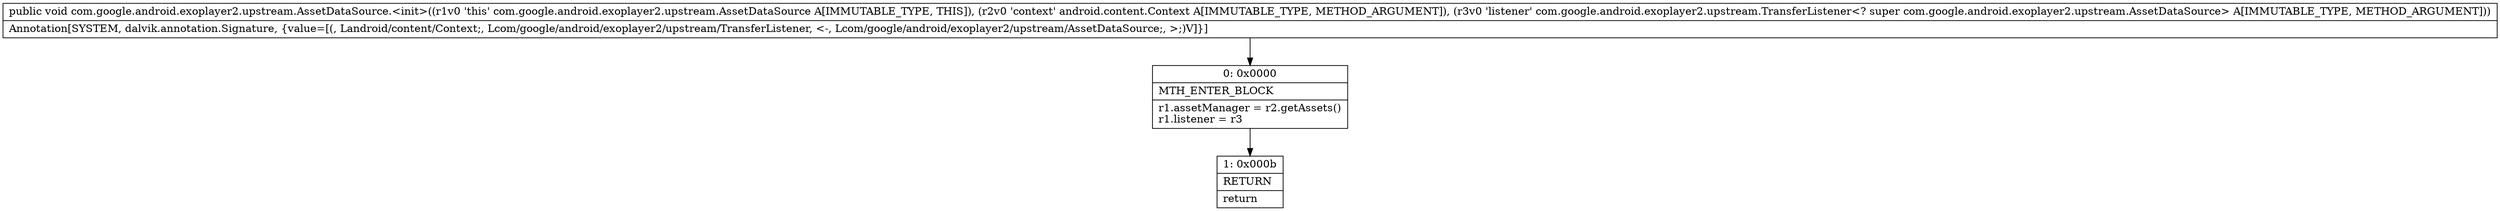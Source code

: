 digraph "CFG forcom.google.android.exoplayer2.upstream.AssetDataSource.\<init\>(Landroid\/content\/Context;Lcom\/google\/android\/exoplayer2\/upstream\/TransferListener;)V" {
Node_0 [shape=record,label="{0\:\ 0x0000|MTH_ENTER_BLOCK\l|r1.assetManager = r2.getAssets()\lr1.listener = r3\l}"];
Node_1 [shape=record,label="{1\:\ 0x000b|RETURN\l|return\l}"];
MethodNode[shape=record,label="{public void com.google.android.exoplayer2.upstream.AssetDataSource.\<init\>((r1v0 'this' com.google.android.exoplayer2.upstream.AssetDataSource A[IMMUTABLE_TYPE, THIS]), (r2v0 'context' android.content.Context A[IMMUTABLE_TYPE, METHOD_ARGUMENT]), (r3v0 'listener' com.google.android.exoplayer2.upstream.TransferListener\<? super com.google.android.exoplayer2.upstream.AssetDataSource\> A[IMMUTABLE_TYPE, METHOD_ARGUMENT]))  | Annotation[SYSTEM, dalvik.annotation.Signature, \{value=[(, Landroid\/content\/Context;, Lcom\/google\/android\/exoplayer2\/upstream\/TransferListener, \<\-, Lcom\/google\/android\/exoplayer2\/upstream\/AssetDataSource;, \>;)V]\}]\l}"];
MethodNode -> Node_0;
Node_0 -> Node_1;
}

